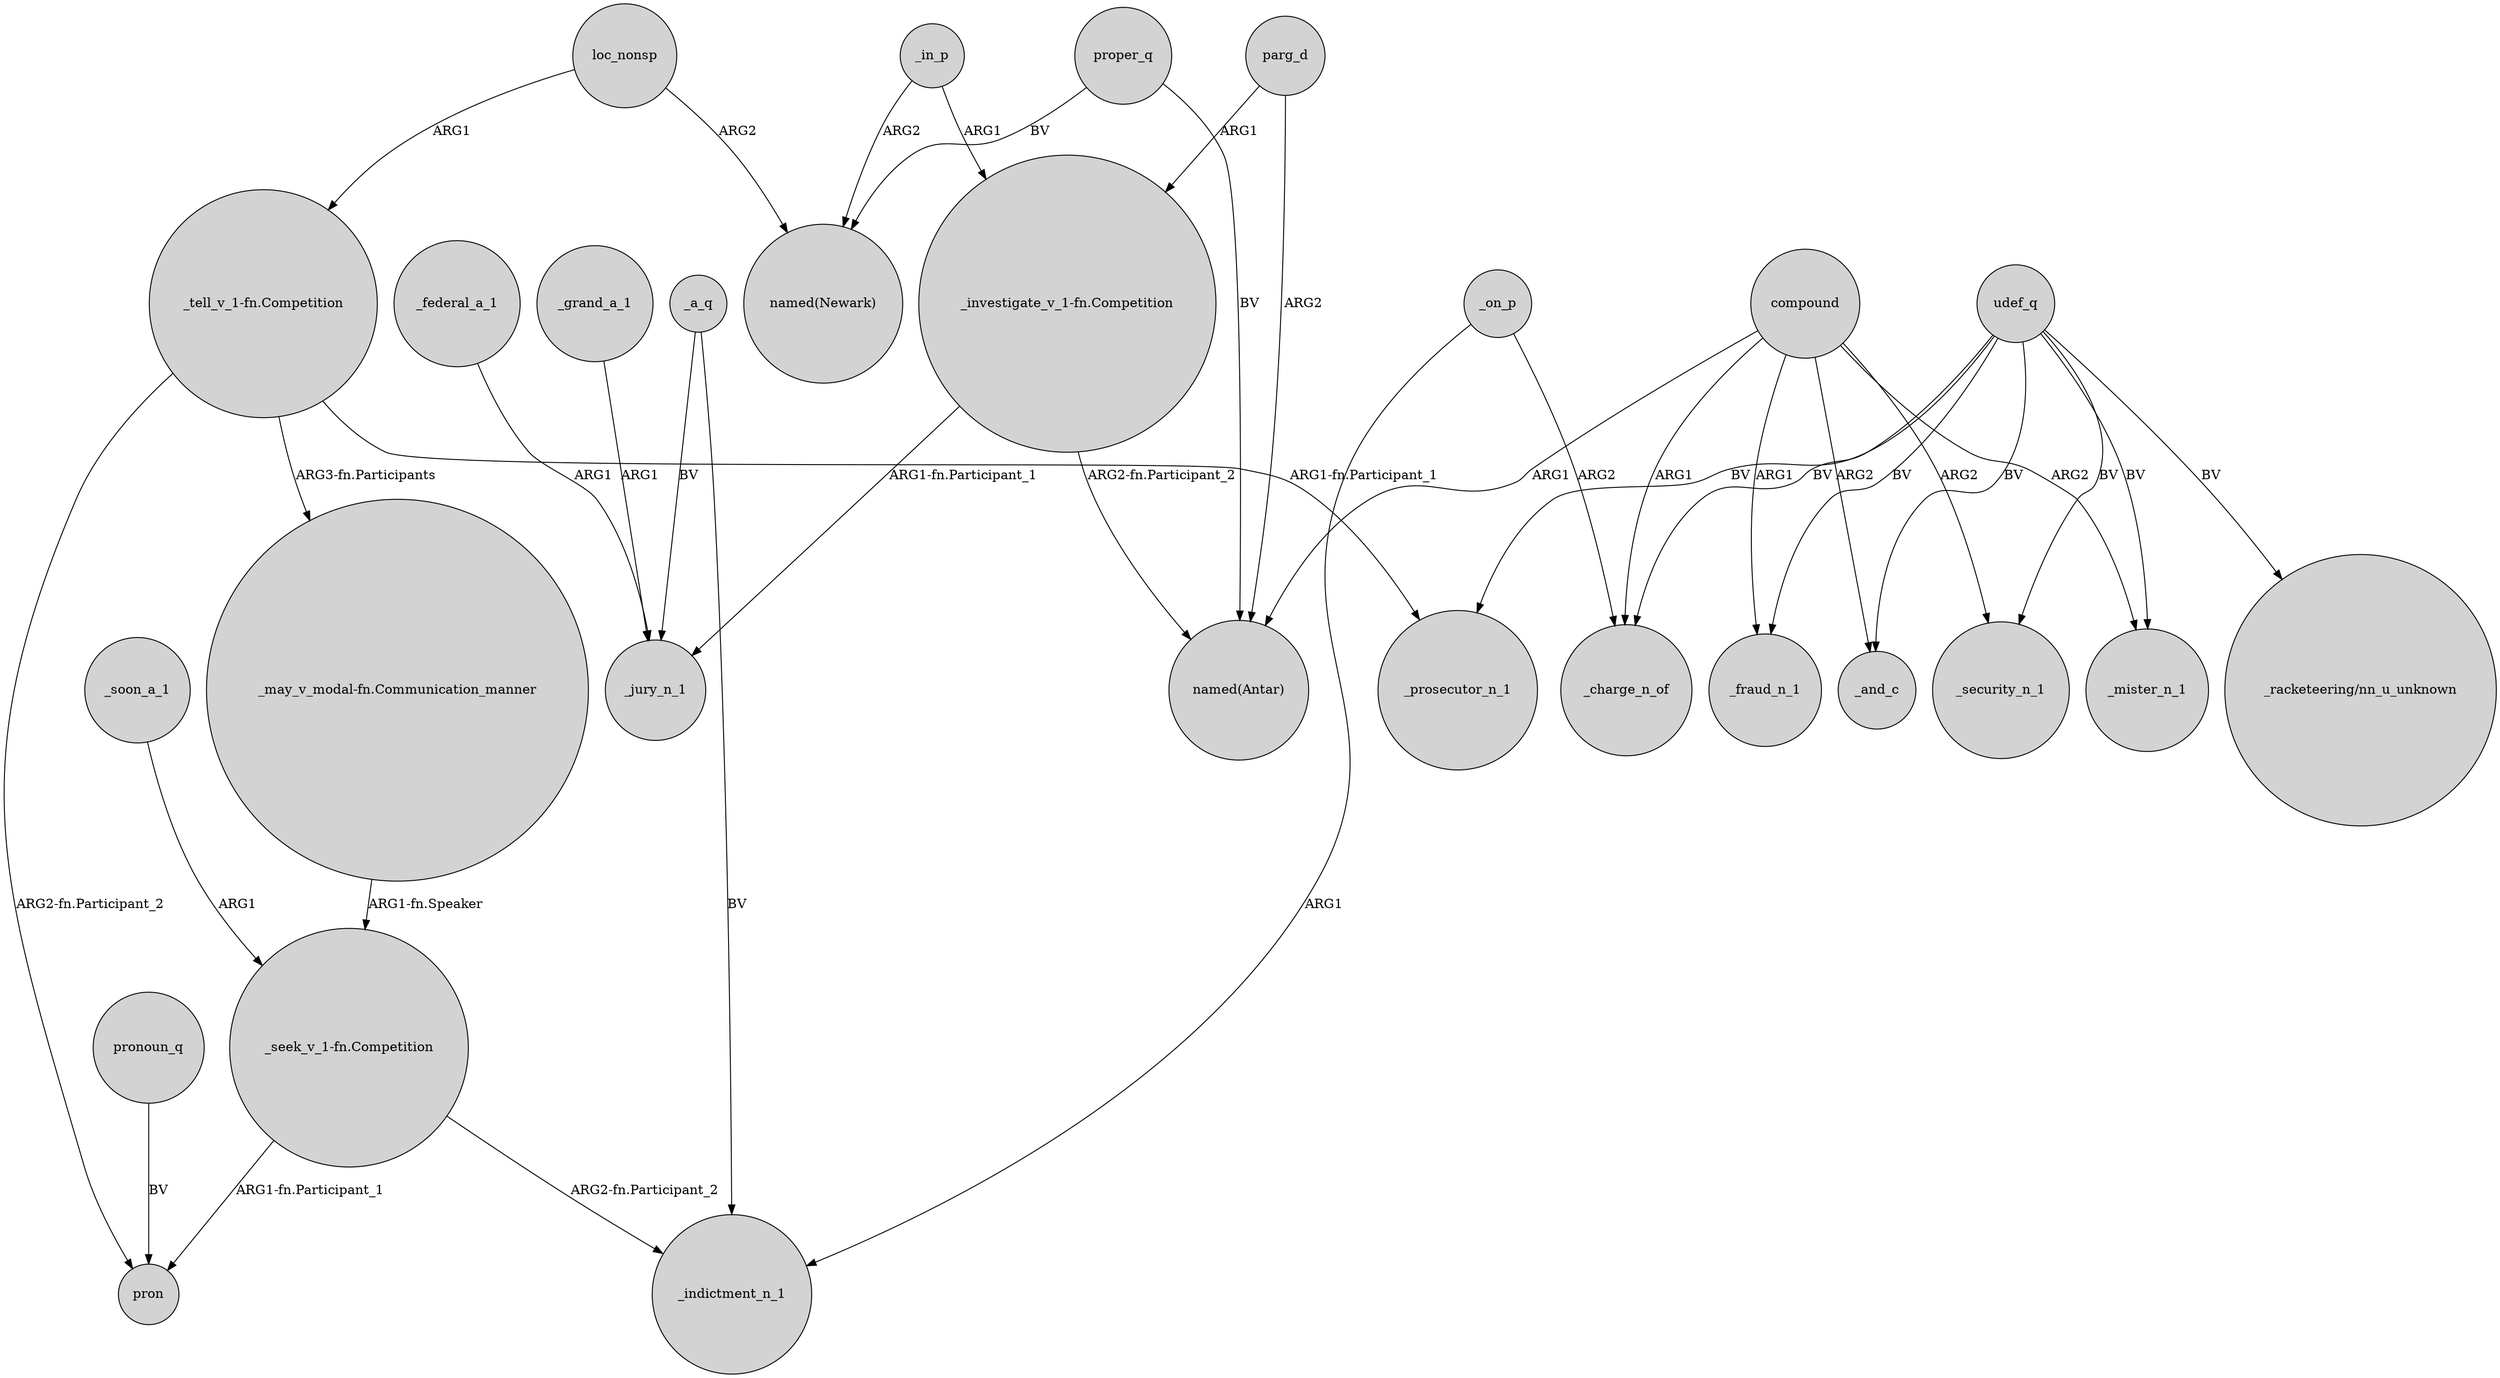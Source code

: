 digraph {
	node [shape=circle style=filled]
	"_tell_v_1-fn.Competition" -> "_may_v_modal-fn.Communication_manner" [label="ARG3-fn.Participants"]
	compound -> _mister_n_1 [label=ARG2]
	proper_q -> "named(Newark)" [label=BV]
	_grand_a_1 -> _jury_n_1 [label=ARG1]
	udef_q -> _prosecutor_n_1 [label=BV]
	_in_p -> "named(Newark)" [label=ARG2]
	compound -> "named(Antar)" [label=ARG1]
	_a_q -> _jury_n_1 [label=BV]
	_on_p -> _charge_n_of [label=ARG2]
	"_investigate_v_1-fn.Competition" -> "named(Antar)" [label="ARG2-fn.Participant_2"]
	parg_d -> "named(Antar)" [label=ARG2]
	udef_q -> _and_c [label=BV]
	udef_q -> _mister_n_1 [label=BV]
	udef_q -> _security_n_1 [label=BV]
	compound -> _and_c [label=ARG2]
	_soon_a_1 -> "_seek_v_1-fn.Competition" [label=ARG1]
	pronoun_q -> pron [label=BV]
	compound -> _charge_n_of [label=ARG1]
	compound -> _fraud_n_1 [label=ARG1]
	"_seek_v_1-fn.Competition" -> pron [label="ARG1-fn.Participant_1"]
	loc_nonsp -> "_tell_v_1-fn.Competition" [label=ARG1]
	"_investigate_v_1-fn.Competition" -> _jury_n_1 [label="ARG1-fn.Participant_1"]
	_a_q -> _indictment_n_1 [label=BV]
	_federal_a_1 -> _jury_n_1 [label=ARG1]
	udef_q -> _charge_n_of [label=BV]
	proper_q -> "named(Antar)" [label=BV]
	"_tell_v_1-fn.Competition" -> _prosecutor_n_1 [label="ARG1-fn.Participant_1"]
	"_seek_v_1-fn.Competition" -> _indictment_n_1 [label="ARG2-fn.Participant_2"]
	_in_p -> "_investigate_v_1-fn.Competition" [label=ARG1]
	compound -> _security_n_1 [label=ARG2]
	_on_p -> _indictment_n_1 [label=ARG1]
	udef_q -> "_racketeering/nn_u_unknown" [label=BV]
	"_may_v_modal-fn.Communication_manner" -> "_seek_v_1-fn.Competition" [label="ARG1-fn.Speaker"]
	udef_q -> _fraud_n_1 [label=BV]
	"_tell_v_1-fn.Competition" -> pron [label="ARG2-fn.Participant_2"]
	loc_nonsp -> "named(Newark)" [label=ARG2]
	parg_d -> "_investigate_v_1-fn.Competition" [label=ARG1]
}
